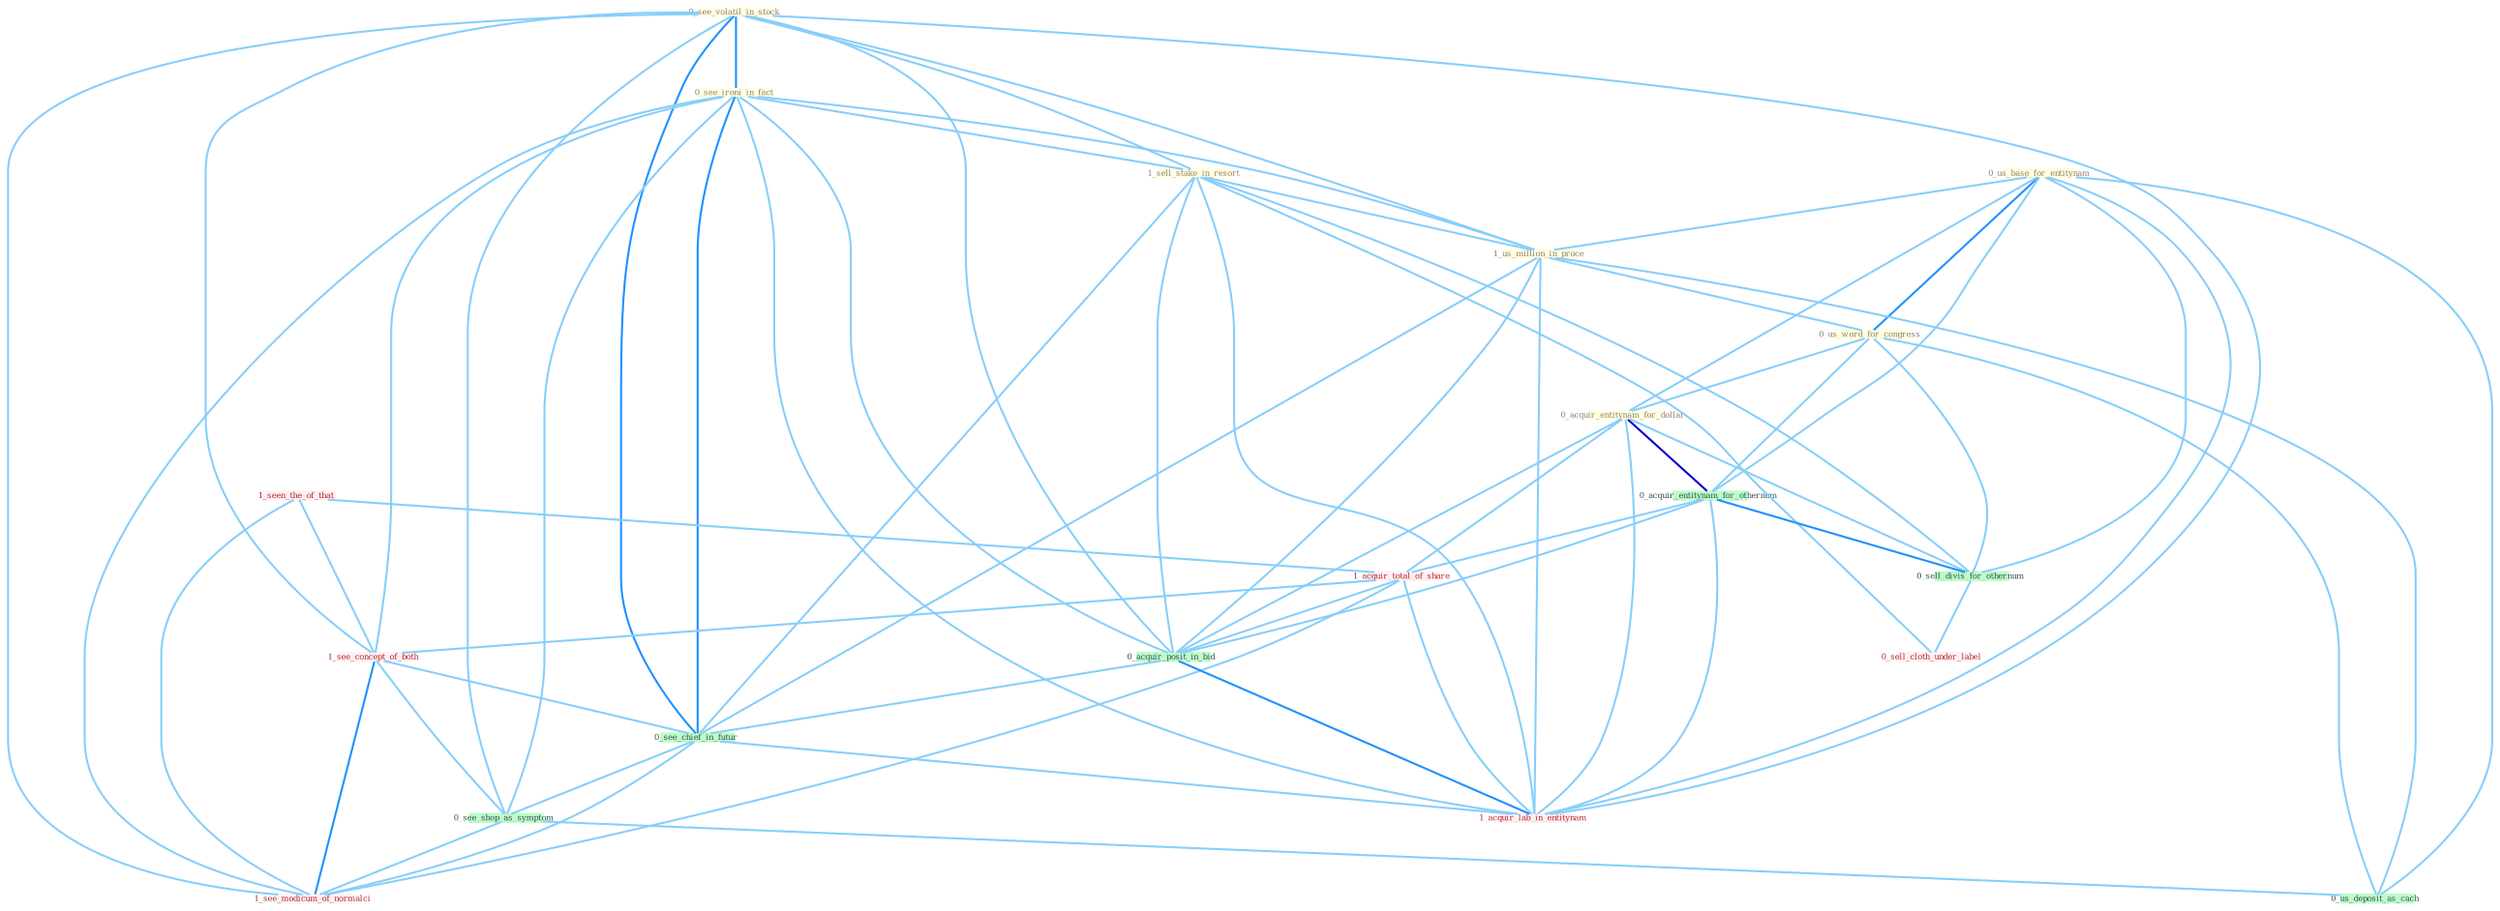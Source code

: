 Graph G{ 
    node
    [shape=polygon,style=filled,width=.5,height=.06,color="#BDFCC9",fixedsize=true,fontsize=4,
    fontcolor="#2f4f4f"];
    {node
    [color="#ffffe0", fontcolor="#8b7d6b"] "0_see_volatil_in_stock " "0_us_base_for_entitynam " "0_see_ironi_in_fact " "1_sell_stake_in_resort " "1_us_million_in_proce " "0_us_word_for_congress " "0_acquir_entitynam_for_dollar "}
{node [color="#fff0f5", fontcolor="#b22222"] "1_seen_the_of_that " "1_acquir_total_of_share " "0_sell_cloth_under_label " "1_see_concept_of_both " "1_acquir_lab_in_entitynam " "1_see_modicum_of_normalci "}
edge [color="#B0E2FF"];

	"0_see_volatil_in_stock " -- "0_see_ironi_in_fact " [w="2", color="#1e90ff" , len=0.8];
	"0_see_volatil_in_stock " -- "1_sell_stake_in_resort " [w="1", color="#87cefa" ];
	"0_see_volatil_in_stock " -- "1_us_million_in_proce " [w="1", color="#87cefa" ];
	"0_see_volatil_in_stock " -- "0_acquir_posit_in_bid " [w="1", color="#87cefa" ];
	"0_see_volatil_in_stock " -- "1_see_concept_of_both " [w="1", color="#87cefa" ];
	"0_see_volatil_in_stock " -- "0_see_chief_in_futur " [w="2", color="#1e90ff" , len=0.8];
	"0_see_volatil_in_stock " -- "0_see_shop_as_symptom " [w="1", color="#87cefa" ];
	"0_see_volatil_in_stock " -- "1_acquir_lab_in_entitynam " [w="1", color="#87cefa" ];
	"0_see_volatil_in_stock " -- "1_see_modicum_of_normalci " [w="1", color="#87cefa" ];
	"0_us_base_for_entitynam " -- "1_us_million_in_proce " [w="1", color="#87cefa" ];
	"0_us_base_for_entitynam " -- "0_us_word_for_congress " [w="2", color="#1e90ff" , len=0.8];
	"0_us_base_for_entitynam " -- "0_acquir_entitynam_for_dollar " [w="1", color="#87cefa" ];
	"0_us_base_for_entitynam " -- "0_acquir_entitynam_for_othernum " [w="1", color="#87cefa" ];
	"0_us_base_for_entitynam " -- "0_sell_divis_for_othernum " [w="1", color="#87cefa" ];
	"0_us_base_for_entitynam " -- "1_acquir_lab_in_entitynam " [w="1", color="#87cefa" ];
	"0_us_base_for_entitynam " -- "0_us_deposit_as_cach " [w="1", color="#87cefa" ];
	"0_see_ironi_in_fact " -- "1_sell_stake_in_resort " [w="1", color="#87cefa" ];
	"0_see_ironi_in_fact " -- "1_us_million_in_proce " [w="1", color="#87cefa" ];
	"0_see_ironi_in_fact " -- "0_acquir_posit_in_bid " [w="1", color="#87cefa" ];
	"0_see_ironi_in_fact " -- "1_see_concept_of_both " [w="1", color="#87cefa" ];
	"0_see_ironi_in_fact " -- "0_see_chief_in_futur " [w="2", color="#1e90ff" , len=0.8];
	"0_see_ironi_in_fact " -- "0_see_shop_as_symptom " [w="1", color="#87cefa" ];
	"0_see_ironi_in_fact " -- "1_acquir_lab_in_entitynam " [w="1", color="#87cefa" ];
	"0_see_ironi_in_fact " -- "1_see_modicum_of_normalci " [w="1", color="#87cefa" ];
	"1_sell_stake_in_resort " -- "1_us_million_in_proce " [w="1", color="#87cefa" ];
	"1_sell_stake_in_resort " -- "0_sell_divis_for_othernum " [w="1", color="#87cefa" ];
	"1_sell_stake_in_resort " -- "0_sell_cloth_under_label " [w="1", color="#87cefa" ];
	"1_sell_stake_in_resort " -- "0_acquir_posit_in_bid " [w="1", color="#87cefa" ];
	"1_sell_stake_in_resort " -- "0_see_chief_in_futur " [w="1", color="#87cefa" ];
	"1_sell_stake_in_resort " -- "1_acquir_lab_in_entitynam " [w="1", color="#87cefa" ];
	"1_us_million_in_proce " -- "0_us_word_for_congress " [w="1", color="#87cefa" ];
	"1_us_million_in_proce " -- "0_acquir_posit_in_bid " [w="1", color="#87cefa" ];
	"1_us_million_in_proce " -- "0_see_chief_in_futur " [w="1", color="#87cefa" ];
	"1_us_million_in_proce " -- "1_acquir_lab_in_entitynam " [w="1", color="#87cefa" ];
	"1_us_million_in_proce " -- "0_us_deposit_as_cach " [w="1", color="#87cefa" ];
	"0_us_word_for_congress " -- "0_acquir_entitynam_for_dollar " [w="1", color="#87cefa" ];
	"0_us_word_for_congress " -- "0_acquir_entitynam_for_othernum " [w="1", color="#87cefa" ];
	"0_us_word_for_congress " -- "0_sell_divis_for_othernum " [w="1", color="#87cefa" ];
	"0_us_word_for_congress " -- "0_us_deposit_as_cach " [w="1", color="#87cefa" ];
	"0_acquir_entitynam_for_dollar " -- "0_acquir_entitynam_for_othernum " [w="3", color="#0000cd" , len=0.6];
	"0_acquir_entitynam_for_dollar " -- "0_sell_divis_for_othernum " [w="1", color="#87cefa" ];
	"0_acquir_entitynam_for_dollar " -- "1_acquir_total_of_share " [w="1", color="#87cefa" ];
	"0_acquir_entitynam_for_dollar " -- "0_acquir_posit_in_bid " [w="1", color="#87cefa" ];
	"0_acquir_entitynam_for_dollar " -- "1_acquir_lab_in_entitynam " [w="1", color="#87cefa" ];
	"0_acquir_entitynam_for_othernum " -- "0_sell_divis_for_othernum " [w="2", color="#1e90ff" , len=0.8];
	"0_acquir_entitynam_for_othernum " -- "1_acquir_total_of_share " [w="1", color="#87cefa" ];
	"0_acquir_entitynam_for_othernum " -- "0_acquir_posit_in_bid " [w="1", color="#87cefa" ];
	"0_acquir_entitynam_for_othernum " -- "1_acquir_lab_in_entitynam " [w="1", color="#87cefa" ];
	"1_seen_the_of_that " -- "1_acquir_total_of_share " [w="1", color="#87cefa" ];
	"1_seen_the_of_that " -- "1_see_concept_of_both " [w="1", color="#87cefa" ];
	"1_seen_the_of_that " -- "1_see_modicum_of_normalci " [w="1", color="#87cefa" ];
	"0_sell_divis_for_othernum " -- "0_sell_cloth_under_label " [w="1", color="#87cefa" ];
	"1_acquir_total_of_share " -- "0_acquir_posit_in_bid " [w="1", color="#87cefa" ];
	"1_acquir_total_of_share " -- "1_see_concept_of_both " [w="1", color="#87cefa" ];
	"1_acquir_total_of_share " -- "1_acquir_lab_in_entitynam " [w="1", color="#87cefa" ];
	"1_acquir_total_of_share " -- "1_see_modicum_of_normalci " [w="1", color="#87cefa" ];
	"0_acquir_posit_in_bid " -- "0_see_chief_in_futur " [w="1", color="#87cefa" ];
	"0_acquir_posit_in_bid " -- "1_acquir_lab_in_entitynam " [w="2", color="#1e90ff" , len=0.8];
	"1_see_concept_of_both " -- "0_see_chief_in_futur " [w="1", color="#87cefa" ];
	"1_see_concept_of_both " -- "0_see_shop_as_symptom " [w="1", color="#87cefa" ];
	"1_see_concept_of_both " -- "1_see_modicum_of_normalci " [w="2", color="#1e90ff" , len=0.8];
	"0_see_chief_in_futur " -- "0_see_shop_as_symptom " [w="1", color="#87cefa" ];
	"0_see_chief_in_futur " -- "1_acquir_lab_in_entitynam " [w="1", color="#87cefa" ];
	"0_see_chief_in_futur " -- "1_see_modicum_of_normalci " [w="1", color="#87cefa" ];
	"0_see_shop_as_symptom " -- "0_us_deposit_as_cach " [w="1", color="#87cefa" ];
	"0_see_shop_as_symptom " -- "1_see_modicum_of_normalci " [w="1", color="#87cefa" ];
}